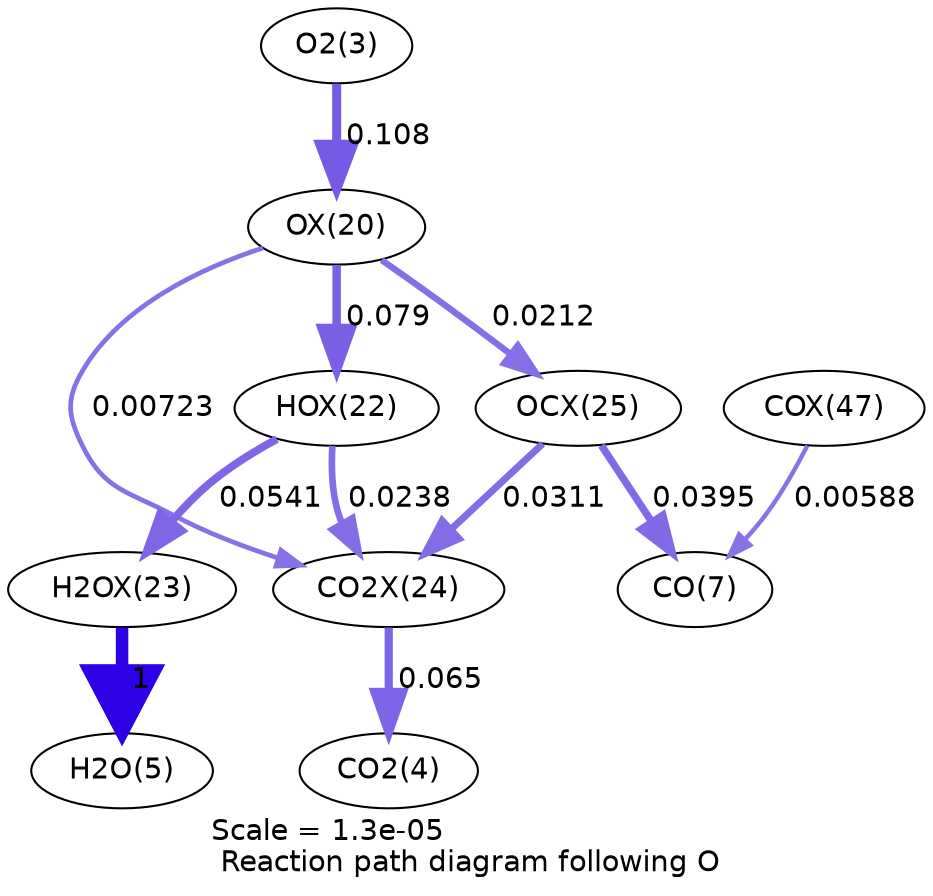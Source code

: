 digraph reaction_paths {
center=1;
s5 -> s26[fontname="Helvetica", penwidth=4.32, arrowsize=2.16, color="0.7, 0.608, 0.9"
, label=" 0.108"];
s26 -> s28[fontname="Helvetica", penwidth=4.08, arrowsize=2.04, color="0.7, 0.579, 0.9"
, label=" 0.079"];
s26 -> s31[fontname="Helvetica", penwidth=3.09, arrowsize=1.54, color="0.7, 0.521, 0.9"
, label=" 0.0212"];
s26 -> s30[fontname="Helvetica", penwidth=2.28, arrowsize=1.14, color="0.7, 0.507, 0.9"
, label=" 0.00723"];
s28 -> s29[fontname="Helvetica", penwidth=3.8, arrowsize=1.9, color="0.7, 0.554, 0.9"
, label=" 0.0541"];
s28 -> s30[fontname="Helvetica", penwidth=3.18, arrowsize=1.59, color="0.7, 0.524, 0.9"
, label=" 0.0238"];
s29 -> s7[fontname="Helvetica", penwidth=6, arrowsize=3, color="0.7, 1.5, 0.9"
, label=" 1"];
s31 -> s9[fontname="Helvetica", penwidth=3.56, arrowsize=1.78, color="0.7, 0.54, 0.9"
, label=" 0.0395"];
s37 -> s9[fontname="Helvetica", penwidth=2.12, arrowsize=1.06, color="0.7, 0.506, 0.9"
, label=" 0.00588"];
s31 -> s30[fontname="Helvetica", penwidth=3.38, arrowsize=1.69, color="0.7, 0.531, 0.9"
, label=" 0.0311"];
s30 -> s6[fontname="Helvetica", penwidth=3.94, arrowsize=1.97, color="0.7, 0.565, 0.9"
, label=" 0.065"];
s5 [ fontname="Helvetica", label="O2(3)"];
s6 [ fontname="Helvetica", label="CO2(4)"];
s7 [ fontname="Helvetica", label="H2O(5)"];
s9 [ fontname="Helvetica", label="CO(7)"];
s26 [ fontname="Helvetica", label="OX(20)"];
s28 [ fontname="Helvetica", label="HOX(22)"];
s29 [ fontname="Helvetica", label="H2OX(23)"];
s30 [ fontname="Helvetica", label="CO2X(24)"];
s31 [ fontname="Helvetica", label="OCX(25)"];
s37 [ fontname="Helvetica", label="COX(47)"];
 label = "Scale = 1.3e-05\l Reaction path diagram following O";
 fontname = "Helvetica";
}
